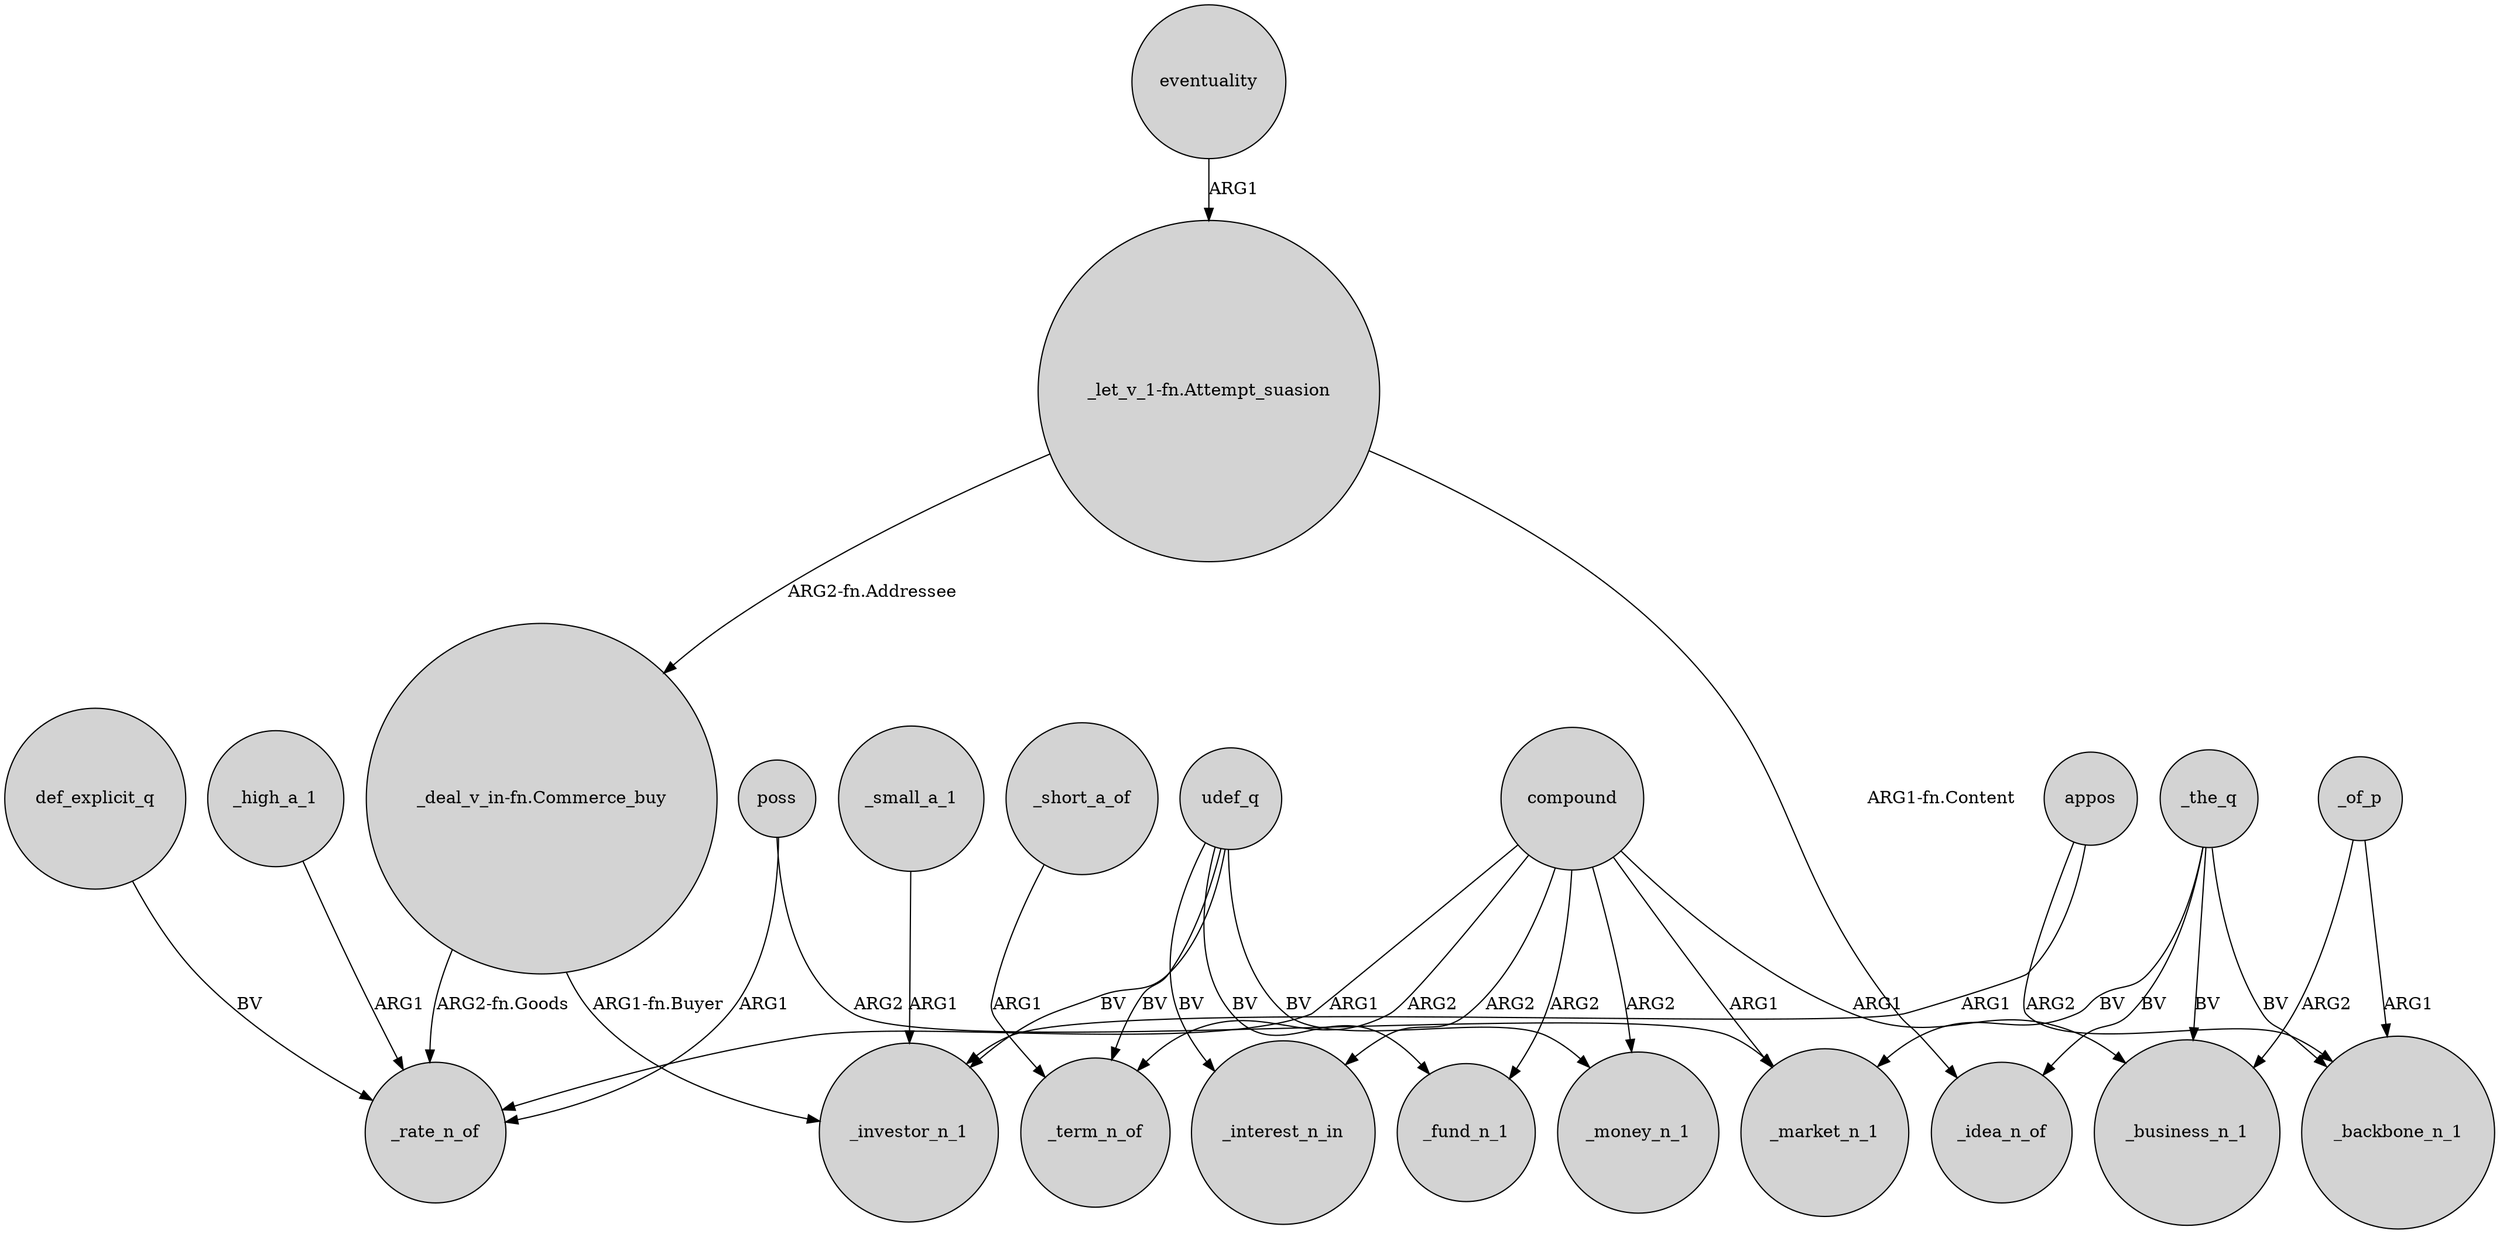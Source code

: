 digraph {
	node [shape=circle style=filled]
	_high_a_1 -> _rate_n_of [label=ARG1]
	udef_q -> _term_n_of [label=BV]
	compound -> _fund_n_1 [label=ARG2]
	_of_p -> _backbone_n_1 [label=ARG1]
	compound -> _term_n_of [label=ARG2]
	_the_q -> _idea_n_of [label=BV]
	udef_q -> _fund_n_1 [label=BV]
	eventuality -> "_let_v_1-fn.Attempt_suasion" [label=ARG1]
	_the_q -> _business_n_1 [label=BV]
	def_explicit_q -> _rate_n_of [label=BV]
	"_deal_v_in-fn.Commerce_buy" -> _investor_n_1 [label="ARG1-fn.Buyer"]
	compound -> _rate_n_of [label=ARG1]
	appos -> _investor_n_1 [label=ARG1]
	_the_q -> _market_n_1 [label=BV]
	"_let_v_1-fn.Attempt_suasion" -> _idea_n_of [label="ARG1-fn.Content"]
	_small_a_1 -> _investor_n_1 [label=ARG1]
	udef_q -> _money_n_1 [label=BV]
	"_deal_v_in-fn.Commerce_buy" -> _rate_n_of [label="ARG2-fn.Goods"]
	poss -> _rate_n_of [label=ARG1]
	"_let_v_1-fn.Attempt_suasion" -> "_deal_v_in-fn.Commerce_buy" [label="ARG2-fn.Addressee"]
	compound -> _money_n_1 [label=ARG2]
	_of_p -> _business_n_1 [label=ARG2]
	_short_a_of -> _term_n_of [label=ARG1]
	udef_q -> _interest_n_in [label=BV]
	appos -> _backbone_n_1 [label=ARG2]
	compound -> _business_n_1 [label=ARG1]
	compound -> _market_n_1 [label=ARG1]
	udef_q -> _investor_n_1 [label=BV]
	poss -> _market_n_1 [label=ARG2]
	compound -> _interest_n_in [label=ARG2]
	_the_q -> _backbone_n_1 [label=BV]
}
